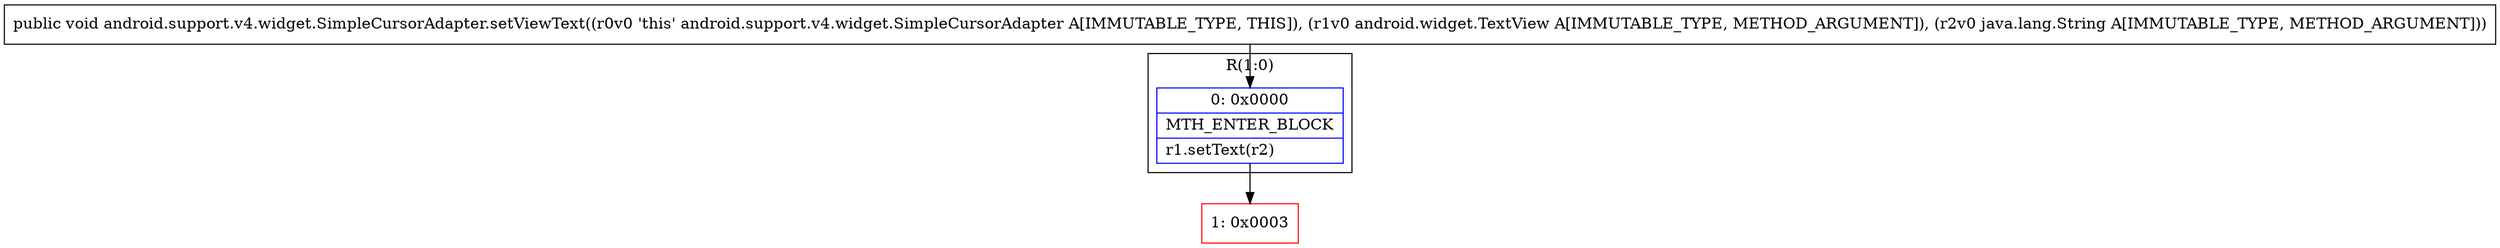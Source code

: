 digraph "CFG forandroid.support.v4.widget.SimpleCursorAdapter.setViewText(Landroid\/widget\/TextView;Ljava\/lang\/String;)V" {
subgraph cluster_Region_1641194507 {
label = "R(1:0)";
node [shape=record,color=blue];
Node_0 [shape=record,label="{0\:\ 0x0000|MTH_ENTER_BLOCK\l|r1.setText(r2)\l}"];
}
Node_1 [shape=record,color=red,label="{1\:\ 0x0003}"];
MethodNode[shape=record,label="{public void android.support.v4.widget.SimpleCursorAdapter.setViewText((r0v0 'this' android.support.v4.widget.SimpleCursorAdapter A[IMMUTABLE_TYPE, THIS]), (r1v0 android.widget.TextView A[IMMUTABLE_TYPE, METHOD_ARGUMENT]), (r2v0 java.lang.String A[IMMUTABLE_TYPE, METHOD_ARGUMENT])) }"];
MethodNode -> Node_0;
Node_0 -> Node_1;
}

